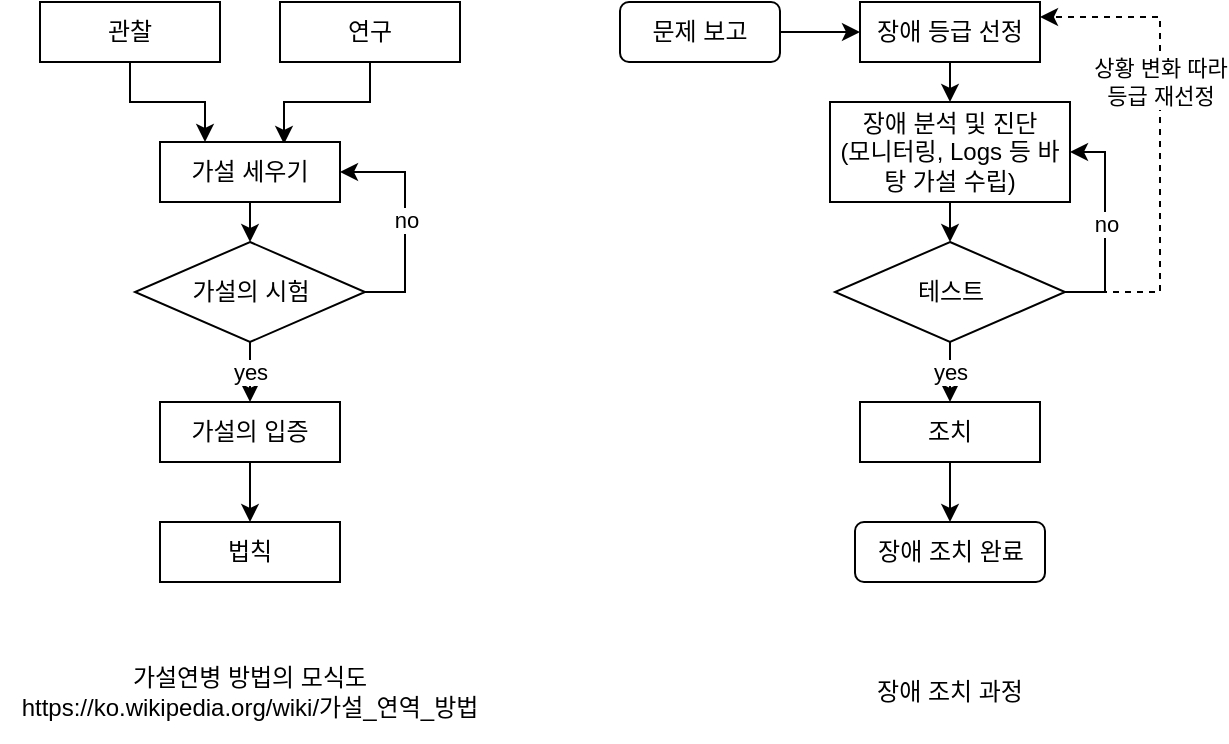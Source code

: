 <mxfile version="10.7.5" type="device"><diagram id="1LtihUc-_wkKWlcxv7l9" name="Page-1"><mxGraphModel dx="1059" dy="947" grid="1" gridSize="10" guides="1" tooltips="1" connect="1" arrows="1" fold="1" page="1" pageScale="1" pageWidth="850" pageHeight="1100" math="0" shadow="0"><root><mxCell id="0"/><mxCell id="1" parent="0"/><mxCell id="kD6GWwN1XRgIDE40QKEo-7" style="edgeStyle=orthogonalEdgeStyle;rounded=0;orthogonalLoop=1;jettySize=auto;html=1;entryX=0.25;entryY=0;entryDx=0;entryDy=0;" edge="1" parent="1" source="kD6GWwN1XRgIDE40QKEo-1" target="kD6GWwN1XRgIDE40QKEo-5"><mxGeometry relative="1" as="geometry"/></mxCell><mxCell id="kD6GWwN1XRgIDE40QKEo-1" value="관찰" style="rounded=0;whiteSpace=wrap;html=1;" vertex="1" parent="1"><mxGeometry x="60" y="30" width="90" height="30" as="geometry"/></mxCell><mxCell id="kD6GWwN1XRgIDE40QKEo-11" style="edgeStyle=orthogonalEdgeStyle;rounded=0;orthogonalLoop=1;jettySize=auto;html=1;exitX=0.5;exitY=1;exitDx=0;exitDy=0;entryX=0.5;entryY=0;entryDx=0;entryDy=0;" edge="1" parent="1" source="kD6GWwN1XRgIDE40QKEo-2" target="kD6GWwN1XRgIDE40QKEo-6"><mxGeometry relative="1" as="geometry"/></mxCell><mxCell id="kD6GWwN1XRgIDE40QKEo-2" value="가설의 입증" style="rounded=0;whiteSpace=wrap;html=1;" vertex="1" parent="1"><mxGeometry x="120" y="230" width="90" height="30" as="geometry"/></mxCell><mxCell id="kD6GWwN1XRgIDE40QKEo-8" style="edgeStyle=orthogonalEdgeStyle;rounded=0;orthogonalLoop=1;jettySize=auto;html=1;exitX=0.5;exitY=1;exitDx=0;exitDy=0;entryX=0.689;entryY=0.033;entryDx=0;entryDy=0;entryPerimeter=0;" edge="1" parent="1" source="kD6GWwN1XRgIDE40QKEo-3" target="kD6GWwN1XRgIDE40QKEo-5"><mxGeometry relative="1" as="geometry"/></mxCell><mxCell id="kD6GWwN1XRgIDE40QKEo-3" value="연구" style="rounded=0;whiteSpace=wrap;html=1;" vertex="1" parent="1"><mxGeometry x="180" y="30" width="90" height="30" as="geometry"/></mxCell><mxCell id="kD6GWwN1XRgIDE40QKEo-10" value="yes" style="edgeStyle=orthogonalEdgeStyle;rounded=0;orthogonalLoop=1;jettySize=auto;html=1;exitX=0.5;exitY=1;exitDx=0;exitDy=0;" edge="1" parent="1" source="kD6GWwN1XRgIDE40QKEo-4" target="kD6GWwN1XRgIDE40QKEo-2"><mxGeometry relative="1" as="geometry"/></mxCell><mxCell id="kD6GWwN1XRgIDE40QKEo-12" value="no" style="edgeStyle=orthogonalEdgeStyle;rounded=0;orthogonalLoop=1;jettySize=auto;html=1;entryX=1;entryY=0.5;entryDx=0;entryDy=0;exitX=1;exitY=0.5;exitDx=0;exitDy=0;" edge="1" parent="1" source="kD6GWwN1XRgIDE40QKEo-4" target="kD6GWwN1XRgIDE40QKEo-5"><mxGeometry relative="1" as="geometry"/></mxCell><mxCell id="kD6GWwN1XRgIDE40QKEo-4" value="가설의 시험" style="rhombus;whiteSpace=wrap;html=1;" vertex="1" parent="1"><mxGeometry x="107.5" y="150" width="115" height="50" as="geometry"/></mxCell><mxCell id="kD6GWwN1XRgIDE40QKEo-9" style="edgeStyle=orthogonalEdgeStyle;rounded=0;orthogonalLoop=1;jettySize=auto;html=1;exitX=0.5;exitY=1;exitDx=0;exitDy=0;entryX=0.5;entryY=0;entryDx=0;entryDy=0;" edge="1" parent="1" source="kD6GWwN1XRgIDE40QKEo-5" target="kD6GWwN1XRgIDE40QKEo-4"><mxGeometry relative="1" as="geometry"/></mxCell><mxCell id="kD6GWwN1XRgIDE40QKEo-5" value="가설 세우기" style="rounded=0;whiteSpace=wrap;html=1;" vertex="1" parent="1"><mxGeometry x="120" y="100" width="90" height="30" as="geometry"/></mxCell><mxCell id="kD6GWwN1XRgIDE40QKEo-6" value="법칙" style="rounded=0;whiteSpace=wrap;html=1;" vertex="1" parent="1"><mxGeometry x="120" y="290" width="90" height="30" as="geometry"/></mxCell><mxCell id="kD6GWwN1XRgIDE40QKEo-20" style="edgeStyle=orthogonalEdgeStyle;rounded=0;orthogonalLoop=1;jettySize=auto;html=1;entryX=0;entryY=0.5;entryDx=0;entryDy=0;" edge="1" parent="1" source="kD6GWwN1XRgIDE40QKEo-13" target="kD6GWwN1XRgIDE40QKEo-14"><mxGeometry relative="1" as="geometry"/></mxCell><mxCell id="kD6GWwN1XRgIDE40QKEo-13" value="문제 보고" style="rounded=1;whiteSpace=wrap;html=1;" vertex="1" parent="1"><mxGeometry x="350" y="30" width="80" height="30" as="geometry"/></mxCell><mxCell id="kD6GWwN1XRgIDE40QKEo-21" style="edgeStyle=orthogonalEdgeStyle;rounded=0;orthogonalLoop=1;jettySize=auto;html=1;exitX=0.5;exitY=1;exitDx=0;exitDy=0;entryX=0.5;entryY=0;entryDx=0;entryDy=0;" edge="1" parent="1" source="kD6GWwN1XRgIDE40QKEo-14" target="kD6GWwN1XRgIDE40QKEo-15"><mxGeometry relative="1" as="geometry"/></mxCell><mxCell id="kD6GWwN1XRgIDE40QKEo-14" value="장애 등급 선정" style="rounded=0;whiteSpace=wrap;html=1;" vertex="1" parent="1"><mxGeometry x="470" y="30" width="90" height="30" as="geometry"/></mxCell><mxCell id="kD6GWwN1XRgIDE40QKEo-27" style="edgeStyle=orthogonalEdgeStyle;rounded=0;orthogonalLoop=1;jettySize=auto;html=1;exitX=0.5;exitY=1;exitDx=0;exitDy=0;entryX=0.5;entryY=0;entryDx=0;entryDy=0;" edge="1" parent="1" source="kD6GWwN1XRgIDE40QKEo-15" target="kD6GWwN1XRgIDE40QKEo-25"><mxGeometry relative="1" as="geometry"/></mxCell><mxCell id="kD6GWwN1XRgIDE40QKEo-15" value="장애 분석 및 진단&lt;br&gt;(모니터링, Logs 등 바탕 가설 수립)" style="rounded=0;whiteSpace=wrap;html=1;" vertex="1" parent="1"><mxGeometry x="455" y="80" width="120" height="50" as="geometry"/></mxCell><mxCell id="kD6GWwN1XRgIDE40QKEo-24" style="edgeStyle=orthogonalEdgeStyle;rounded=0;orthogonalLoop=1;jettySize=auto;html=1;exitX=0.5;exitY=1;exitDx=0;exitDy=0;" edge="1" parent="1" source="kD6GWwN1XRgIDE40QKEo-17" target="kD6GWwN1XRgIDE40QKEo-19"><mxGeometry relative="1" as="geometry"/></mxCell><mxCell id="kD6GWwN1XRgIDE40QKEo-17" value="조치" style="rounded=0;whiteSpace=wrap;html=1;" vertex="1" parent="1"><mxGeometry x="470" y="230" width="90" height="30" as="geometry"/></mxCell><mxCell id="kD6GWwN1XRgIDE40QKEo-19" value="장애 조치 완료" style="rounded=1;whiteSpace=wrap;html=1;" vertex="1" parent="1"><mxGeometry x="467.5" y="290" width="95" height="30" as="geometry"/></mxCell><mxCell id="kD6GWwN1XRgIDE40QKEo-26" value="yes" style="edgeStyle=orthogonalEdgeStyle;rounded=0;orthogonalLoop=1;jettySize=auto;html=1;exitX=0.5;exitY=1;exitDx=0;exitDy=0;entryX=0.5;entryY=0;entryDx=0;entryDy=0;" edge="1" parent="1" source="kD6GWwN1XRgIDE40QKEo-25" target="kD6GWwN1XRgIDE40QKEo-17"><mxGeometry relative="1" as="geometry"/></mxCell><mxCell id="kD6GWwN1XRgIDE40QKEo-28" value="no" style="edgeStyle=orthogonalEdgeStyle;rounded=0;orthogonalLoop=1;jettySize=auto;html=1;exitX=1;exitY=0.5;exitDx=0;exitDy=0;entryX=1;entryY=0.5;entryDx=0;entryDy=0;" edge="1" parent="1" source="kD6GWwN1XRgIDE40QKEo-25" target="kD6GWwN1XRgIDE40QKEo-15"><mxGeometry relative="1" as="geometry"/></mxCell><mxCell id="kD6GWwN1XRgIDE40QKEo-29" value="&lt;div&gt;상황 변화 따라 &lt;br&gt;&lt;/div&gt;&lt;div&gt;등급 재선정&lt;br&gt;&lt;/div&gt;" style="edgeStyle=orthogonalEdgeStyle;rounded=0;orthogonalLoop=1;jettySize=auto;html=1;exitX=1;exitY=0.5;exitDx=0;exitDy=0;entryX=1;entryY=0.25;entryDx=0;entryDy=0;dashed=1;" edge="1" parent="1" source="kD6GWwN1XRgIDE40QKEo-25" target="kD6GWwN1XRgIDE40QKEo-14"><mxGeometry x="0.246" relative="1" as="geometry"><Array as="points"><mxPoint x="620" y="175"/><mxPoint x="620" y="38"/></Array><mxPoint as="offset"/></mxGeometry></mxCell><mxCell id="kD6GWwN1XRgIDE40QKEo-25" value="테스트" style="rhombus;whiteSpace=wrap;html=1;" vertex="1" parent="1"><mxGeometry x="457.5" y="150" width="115" height="50" as="geometry"/></mxCell><mxCell id="kD6GWwN1XRgIDE40QKEo-30" value="&lt;div&gt;가설연병 방법의 모식도&lt;/div&gt;&lt;div&gt;https://ko.wikipedia.org/wiki/가설_연역_방법&lt;br&gt;&lt;/div&gt;" style="text;html=1;strokeColor=none;fillColor=none;align=center;verticalAlign=middle;whiteSpace=wrap;rounded=0;" vertex="1" parent="1"><mxGeometry x="40" y="350" width="250" height="50" as="geometry"/></mxCell><mxCell id="kD6GWwN1XRgIDE40QKEo-31" value="장애 조치 과정&lt;br&gt;" style="text;html=1;strokeColor=none;fillColor=none;align=center;verticalAlign=middle;whiteSpace=wrap;rounded=0;" vertex="1" parent="1"><mxGeometry x="390" y="350" width="250" height="50" as="geometry"/></mxCell></root></mxGraphModel></diagram></mxfile>
